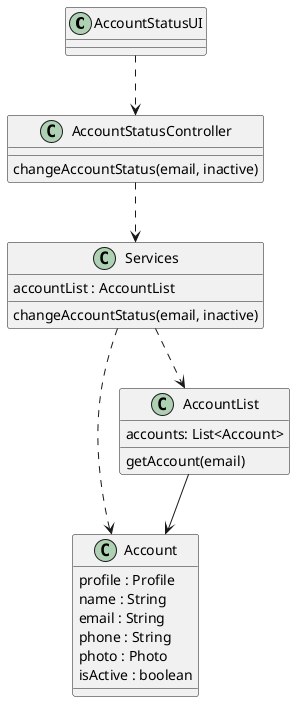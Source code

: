 @startuml

class AccountStatusUI {
}

class Account {
profile : Profile
name : String
email : String
phone : String
photo : Photo
isActive : boolean
}

class AccountStatusController {
changeAccountStatus(email, inactive)
}

class Services {
accountList : AccountList
changeAccountStatus(email, inactive)
}

class "AccountList" {
accounts: List<Account>
getAccount(email)
}

Services ..> Account
Services ..> "AccountList"
AccountList --> Account
AccountStatusController ..> Services
AccountStatusUI ..> AccountStatusController

@enduml